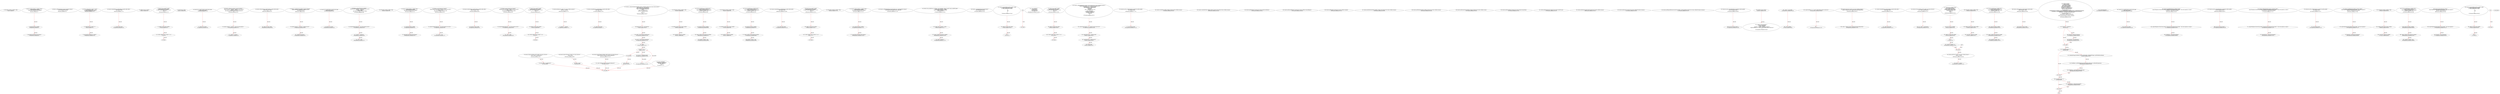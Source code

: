 digraph  {
13 [label="2_ bool public payedOut_unchk33 = false;\n13-new_variable-3-3", method="", type_label=new_variable];
20 [label="3_ function withdrawLeftOver_unchk33() public {\n        require(payedOut_unchk33);\n        msg.sender.send(address(this).balance);\n    }\n20-function_definition-4-7", method="withdrawLeftOver_unchk33()", type_label=function_definition];
24 [label="4_ require(payedOut_unchk33);\n24-expression_statement-5-5", method="withdrawLeftOver_unchk33()", type_label=expression_statement];
29 [label="5_ msg.sender.send(address(this).balance);\n29-expression_statement-6-6", method="withdrawLeftOver_unchk33()", type_label=expression_statement];
48 [label="8_ function _setMetadata(bytes memory metadata) internal {\n        emit MetadataSet(metadata);\n    }\n48-function_definition-9-11", method="_setMetadata(bytes memory metadata)", type_label=function_definition];
60 [label="11_ function withdrawBal_unchk17 () public{\n	uint64 Balances_unchk17 = 0;\n	msg.sender.send(Balances_unchk17);}\n60-function_definition-12-14", method="withdrawBal_unchk17()", type_label=function_definition];
64 [label="12_ uint64 Balances_unchk17 = 0;\n64-new_variable-13-13", method="withdrawBal_unchk17()", type_label=new_variable];
70 [label="13_ msg.sender.send(Balances_unchk17);\n70-expression_statement-14-14", method="withdrawBal_unchk17()", type_label=expression_statement];
82 [label="16_ function unhandledsend_unchk2(address payable callee) public {\n    callee.send(5 ether);\n  }\n82-function_definition-17-19", method="unhandledsend_unchk2(address payable callee)", type_label=function_definition];
90 [label="17_ callee.send(5 ether);\n90-expression_statement-18-18", method="unhandledsend_unchk2(address payable callee)", type_label=expression_statement];
98 [label="19_ address private _operator;\n98-new_variable-20-20", method="", type_label=new_variable];
103 [label="20_ function bug_unchk43() public{\naddress payable addr_unchk43;\nif (!addr_unchk43.send (10 ether) || 1==1)\n	{revert();}\n}\n103-function_definition-21-25", method="bug_unchk43()", type_label=function_definition];
107 [label="21_ address payable addr_unchk43;\n107-new_variable-22-22", method="bug_unchk43()", type_label=new_variable];
112 [label="22_ if_!addr_unchk43.send (10 ether) || 1==1\n112-if-23-24", method="bug_unchk43()", type_label=if];
1849 [label="22_ end_if", method="bug_unchk43()", type_label=end_if];
128 [label="25_ bool private _status;\n128-new_variable-26-26", method="", type_label=new_variable];
133 [label="26_ function bug_unchk27(address payable addr) public\n      {addr.send (42 ether); }\n133-function_definition-27-28", method="bug_unchk27(address payable addr)", type_label=function_definition];
141 [label="27_ addr.send (42 ether);\n141-expression_statement-28-28", method="bug_unchk27(address payable addr)", type_label=expression_statement];
159 [label="29_ function _setOperator(address operator) internal {\n        require(_operator != operator, \"cannot set same operator\");\n        _operator = operator;\n        emit OperatorUpdated(operator, hasActiveOperator());\n    }\n159-function_definition-30-34", method="_setOperator(address operator)", type_label=function_definition];
167 [label="30_ require(_operator != operator, \"cannot set same operator\");\n167-expression_statement-31-31", method="_setOperator(address operator)", type_label=expression_statement];
177 [label="31_ _operator = operator;\n177-expression_statement-32-32", method="_setOperator(address operator)", type_label=expression_statement];
188 [label="34_ function callnotchecked_unchk37(address payable callee) public {\n    callee.call.value(1 ether);\n  }\n188-function_definition-35-37", method="callnotchecked_unchk37(address payable callee)", type_label=function_definition];
196 [label="35_ callee.call.value(1 ether);\n196-expression_statement-36-36", method="callnotchecked_unchk37(address payable callee)", type_label=expression_statement];
206 [label="37_ function _transferOperator(address operator) internal {\n        require(_operator != address(0), \"operator not set\");\n        _setOperator(operator);\n    }\n206-function_definition-38-41", method="_transferOperator(address operator)", type_label=function_definition];
214 [label="38_ require(_operator != address(0), \"operator not set\");\n214-expression_statement-39-39", method="_transferOperator(address operator)", type_label=expression_statement];
226 [label="39_ _setOperator(operator);\n226-expression_statement-40-40", method="_transferOperator(address operator)", type_label=expression_statement];
231 [label="41_ function bug_unchk3(address payable addr) public\n      {addr.send (42 ether); }\n231-function_definition-42-43", method="bug_unchk3(address payable addr)", type_label=function_definition];
239 [label="42_ addr.send (42 ether);\n239-expression_statement-43-43", method="bug_unchk3(address payable addr)", type_label=expression_statement];
247 [label="43_ function _renounceOperator() internal {\n        require(hasActiveOperator(), \"only when operator active\");\n        _operator = address(0);\n        _status = false;\n        emit OperatorUpdated(address(0), false);\n    }\n247-function_definition-44-49", method="_renounceOperator()", type_label=function_definition];
251 [label="44_ require(hasActiveOperator(), \"only when operator active\");\n251-expression_statement-45-45", method="_renounceOperator()", type_label=expression_statement];
260 [label="45_ _operator = address(0);\n260-expression_statement-46-46", method="_renounceOperator()", type_label=expression_statement];
266 [label="46_ _status = false;\n266-expression_statement-47-47", method="_renounceOperator()", type_label=expression_statement];
280 [label="49_ bool public payedOut_unchk9 = false;\n280-new_variable-50-50", method="", type_label=new_variable];
287 [label="50_ function withdrawLeftOver_unchk9() public {\n        require(payedOut_unchk9);\n        msg.sender.send(address(this).balance);\n    }\n287-function_definition-51-54", method="withdrawLeftOver_unchk9()", type_label=function_definition];
291 [label="51_ require(payedOut_unchk9);\n291-expression_statement-52-52", method="withdrawLeftOver_unchk9()", type_label=expression_statement];
296 [label="52_ msg.sender.send(address(this).balance);\n296-expression_statement-53-53", method="withdrawLeftOver_unchk9()", type_label=expression_statement];
309 [label="54_ function _activateOperator() internal {\n        require(!hasActiveOperator(), \"only when operator not active\");\n        _status = true;\n        emit OperatorUpdated(_operator, true);\n    }\n309-function_definition-55-59", method="_activateOperator()", type_label=function_definition];
313 [label="55_ require(!hasActiveOperator(), \"only when operator not active\");\n313-expression_statement-56-56", method="_activateOperator()", type_label=expression_statement];
323 [label="56_ _status = true;\n323-expression_statement-57-57", method="_activateOperator()", type_label=expression_statement];
335 [label="59_ function callnotchecked_unchk25(address payable callee) public {\n    callee.call.value(1 ether);\n  }\n335-function_definition-60-62", method="callnotchecked_unchk25(address payable callee)", type_label=function_definition];
343 [label="60_ callee.call.value(1 ether);\n343-expression_statement-61-61", method="callnotchecked_unchk25(address payable callee)", type_label=expression_statement];
353 [label="62_ function _deactivateOperator() internal {\n        require(hasActiveOperator(), \"only when operator active\");\n        _status = false;\n        emit OperatorUpdated(_operator, false);\n    }\n353-function_definition-63-67", method="_deactivateOperator()", type_label=function_definition];
357 [label="63_ require(hasActiveOperator(), \"only when operator active\");\n357-expression_statement-64-64", method="_deactivateOperator()", type_label=expression_statement];
366 [label="64_ _status = false;\n366-expression_statement-65-65", method="_deactivateOperator()", type_label=expression_statement];
378 [label="67_ function bug_unchk19() public{\naddress payable addr_unchk19;\nif (!addr_unchk19.send (10 ether) || 1==1)\n	{revert();}\n}\n378-function_definition-68-72", method="bug_unchk19()", type_label=function_definition];
382 [label="68_ address payable addr_unchk19;\n382-new_variable-69-69", method="bug_unchk19()", type_label=new_variable];
387 [label="69_ if_!addr_unchk19.send (10 ether) || 1==1\n387-if-70-71", method="bug_unchk19()", type_label=if];
2124 [label="69_ end_if", method="bug_unchk19()", type_label=end_if];
403 [label="72_ function getOperator() public view returns (address operator) {\n        operator = _operator;\n    }\n403-function_definition-73-75", method="getOperator()", type_label=function_definition];
413 [label="73_ operator = _operator;\n413-expression_statement-74-74", method="getOperator()", type_label=expression_statement];
417 [label="75_ function unhandledsend_unchk26(address payable callee) public {\n    callee.send(5 ether);\n  }\n417-function_definition-76-78", method="unhandledsend_unchk26(address payable callee)", type_label=function_definition];
425 [label="76_ callee.send(5 ether);\n425-expression_statement-77-77", method="unhandledsend_unchk26(address payable callee)", type_label=expression_statement];
433 [label="78_ function isOperator(address caller) public view returns (bool ok) {\n        return (caller == getOperator());\n    }\n433-function_definition-79-81", method="isOperator(address caller)", type_label=function_definition];
447 [label="79_ return (caller == getOperator());\n447-return-80-80", method="isOperator(address caller)", type_label=return];
453 [label="81_ bool public payedOut_unchk20 = false;\n453-new_variable-82-82", method="", type_label=new_variable];
460 [label="82_ address payable public winner_unchk20;\n460-new_variable-83-83", method="", type_label=new_variable];
465 [label="83_ uint public winAmount_unchk20;\n465-new_variable-84-84", method="", type_label=new_variable];
470 [label="84_ function sendToWinner_unchk20() public {\n        require(!payedOut_unchk20);\n        winner_unchk20.send(winAmount_unchk20);\n        payedOut_unchk20 = true;\n    }\n470-function_definition-85-89", method="sendToWinner_unchk20()", type_label=function_definition];
474 [label="85_ require(!payedOut_unchk20);\n474-expression_statement-86-86", method="sendToWinner_unchk20()", type_label=expression_statement];
480 [label="86_ winner_unchk20.send(winAmount_unchk20);\n480-expression_statement-87-87", method="sendToWinner_unchk20()", type_label=expression_statement];
487 [label="87_ payedOut_unchk20 = true;\n487-expression_statement-88-88", method="sendToWinner_unchk20()", type_label=expression_statement];
492 [label="89_ function hasActiveOperator() public view returns (bool ok) {\n        return _status;\n    }\n492-function_definition-90-92", method="hasActiveOperator()", type_label=function_definition];
502 [label="90_ return _status;\n502-return-91-91", method="hasActiveOperator()", type_label=return];
504 [label="92_ bool public payedOut_unchk32 = false;\n504-new_variable-93-93", method="", type_label=new_variable];
511 [label="93_ address payable public winner_unchk32;\n511-new_variable-94-94", method="", type_label=new_variable];
516 [label="94_ uint public winAmount_unchk32;\n516-new_variable-95-95", method="", type_label=new_variable];
521 [label="95_ function sendToWinner_unchk32() public {\n        require(!payedOut_unchk32);\n        winner_unchk32.send(winAmount_unchk32);\n        payedOut_unchk32 = true;\n    }\n521-function_definition-96-100", method="sendToWinner_unchk32()", type_label=function_definition];
525 [label="96_ require(!payedOut_unchk32);\n525-expression_statement-97-97", method="sendToWinner_unchk32()", type_label=expression_statement];
531 [label="97_ winner_unchk32.send(winAmount_unchk32);\n531-expression_statement-98-98", method="sendToWinner_unchk32()", type_label=expression_statement];
538 [label="98_ payedOut_unchk32 = true;\n538-expression_statement-99-99", method="sendToWinner_unchk32()", type_label=expression_statement];
543 [label="100_ function isActiveOperator(address caller) public view returns (bool ok) {\n        return (isOperator(caller) && hasActiveOperator());\n    }\n543-function_definition-101-103", method="isActiveOperator(address caller)", type_label=function_definition];
557 [label="101_ return (isOperator(caller) && hasActiveOperator());\n557-return-102-102", method="isActiveOperator(address caller)", type_label=return];
566 [label="103_ function unhandledsend_unchk38(address payable callee) public {\n    callee.send(5 ether);\n  }\n566-function_definition-104-106", method="unhandledsend_unchk38(address payable callee)", type_label=function_definition];
574 [label="104_ callee.send(5 ether);\n574-expression_statement-105-105", method="unhandledsend_unchk38(address payable callee)", type_label=expression_statement];
585 [label="108_ function bug_unchk31() public{\naddress payable addr_unchk31;\nif (!addr_unchk31.send (10 ether) || 1==1)\n	{revert();}\n}\n585-function_definition-109-113", method="bug_unchk31()", type_label=function_definition];
589 [label="109_ address payable addr_unchk31;\n589-new_variable-110-110", method="bug_unchk31()", type_label=new_variable];
594 [label="110_ if_!addr_unchk31.send (10 ether) || 1==1\n594-if-111-112", method="bug_unchk31()", type_label=if];
2331 [label="110_ end_if", method="bug_unchk31()", type_label=end_if];
620 [label="114_ bool public payedOut_unchk45 = false;\n620-new_variable-115-115", method="", type_label=new_variable];
627 [label="115_ function withdrawLeftOver_unchk45() public {\n        require(payedOut_unchk45);\n        msg.sender.send(address(this).balance);\n    }\n627-function_definition-116-119", method="withdrawLeftOver_unchk45()", type_label=function_definition];
631 [label="116_ require(payedOut_unchk45);\n631-expression_statement-117-117", method="withdrawLeftOver_unchk45()", type_label=expression_statement];
636 [label="117_ msg.sender.send(address(this).balance);\n636-expression_statement-118-118", method="withdrawLeftOver_unchk45()", type_label=expression_statement];
655 [label="120_ function _setMultiHashFormat(uint8 hashFunction, uint8 digestSize) internal {\n        emit HashFormatSet(hashFunction, digestSize);\n    }\n655-function_definition-121-123", method="_setMultiHashFormat(uint8 hashFunction,uint8 digestSize)", type_label=function_definition];
673 [label="123_ function cash_unchk46(uint roundIndex, uint subpotIndex, address payable winner_unchk46) public{\n        uint64 subpot_unchk46 = 3 ether;\n        winner_unchk46.send(subpot_unchk46);   \n        subpot_unchk46= 0;\n}\n673-function_definition-124-128", method="cash_unchk46(uint roundIndex,uint subpotIndex,address payable winner_unchk46)", type_label=function_definition];
689 [label="124_ uint64 subpot_unchk46 = 3 ether;\n689-new_variable-125-125", method="cash_unchk46(uint roundIndex,uint subpotIndex,address payable winner_unchk46)", type_label=new_variable];
696 [label="125_ winner_unchk46.send(subpot_unchk46);\n696-expression_statement-126-126", method="cash_unchk46(uint roundIndex,uint subpotIndex,address payable winner_unchk46)", type_label=expression_statement];
703 [label="126_ subpot_unchk46= 0;\n703-expression_statement-127-127", method="cash_unchk46(uint roundIndex,uint subpotIndex,address payable winner_unchk46)", type_label=expression_statement];
707 [label="128_ function _submitHash(bytes32 hash) internal {\n        emit HashSubmitted(hash);\n    }\n707-function_definition-129-131", method="_submitHash(bytes32 hash)", type_label=function_definition];
719 [label="131_ function UncheckedExternalCall_unchk4 () public\n{  address payable addr_unchk4;\n   if (! addr_unchk4.send (42 ether))  \n      { \n      }\n	else\n      { \n      }\n}\n719-function_definition-132-140", method="UncheckedExternalCall_unchk4()", type_label=function_definition];
723 [label="132_ address payable addr_unchk4;\n723-new_variable-133-133", method="UncheckedExternalCall_unchk4()", type_label=new_variable];
728 [label="133_ if\n728-if-134-139", method="UncheckedExternalCall_unchk4()", type_label=if];
2465 [label="133_ end_if", method="UncheckedExternalCall_unchk4()", type_label=end_if];
742 [label="142_ struct MultiHash {\n        bytes32 hash;\n        uint8 hashFunction;\n        uint8 digestSize;\n    }\n742-expression_statement-143-147", method="MultiHash()", type_label=expression_statement];
756 [label="147_ function _combineMultiHash(MultiHash memory multihash) internal pure returns (bytes memory) {\n        bytes memory out = new bytes(34);\n        out[0] = byte(multihash.hashFunction);\n        out[1] = byte(multihash.digestSize);\n        uint8 i;\n        for (i = 0; i < 32; i++) {\n          out[i+2] = multihash.hash[i];\n        }\n        return out;\n    }\n756-function_definition-148-157", method="_combineMultiHash(MultiHash memory multihash)", type_label=function_definition];
770 [label="148_ bytes memory out = new bytes(34);\n770-new_variable-149-149", method="_combineMultiHash(MultiHash memory multihash)", type_label=new_variable];
781 [label="149_ out[0] = byte(multihash.hashFunction);\n781-expression_statement-150-150", method="_combineMultiHash(MultiHash memory multihash)", type_label=expression_statement];
791 [label="150_ out[1] = byte(multihash.digestSize);\n791-expression_statement-151-151", method="_combineMultiHash(MultiHash memory multihash)", type_label=expression_statement];
801 [label="151_ uint8 i;\n801-new_variable-152-152", method="_combineMultiHash(MultiHash memory multihash)", type_label=new_variable];
806 [label="152_ for(i < 32;;i++)\n806-for-153-155", method="_combineMultiHash(MultiHash memory multihash)", type_label=for];
2543 [label="152_ end_loop", method="_combineMultiHash(MultiHash memory multihash)", type_label=end_loop];
815 [label="152_ i++\n815-expression_statement-153-153", method="_combineMultiHash(MultiHash memory multihash)", type_label=expression_statement];
818 [label="153_ out[i+2] = multihash.hash[i];\n818-expression_statement-154-154", method="_combineMultiHash(MultiHash memory multihash)", type_label=expression_statement];
830 [label="155_ return out;\n830-return-156-156", method="_combineMultiHash(MultiHash memory multihash)", type_label=return];
832 [label="157_ function bug_unchk7() public{\naddress payable addr_unchk7;\nif (!addr_unchk7.send (10 ether) || 1==1)\n	{revert();}\n}\n832-function_definition-158-162", method="bug_unchk7()", type_label=function_definition];
836 [label="158_ address payable addr_unchk7;\n836-new_variable-159-159", method="bug_unchk7()", type_label=new_variable];
841 [label="159_ if_!addr_unchk7.send (10 ether) || 1==1\n841-if-160-161", method="bug_unchk7()", type_label=if];
2578 [label="159_ end_if", method="bug_unchk7()", type_label=end_if];
857 [label="162_ function _splitMultiHash(bytes memory source) internal pure returns (MultiHash memory) {\n        require(source.length == 34, \"length of source must be 34\");\n        uint8 hashFunction = uint8(source[0]);\n        uint8 digestSize = uint8(source[1]);\n        bytes32 hash;\n        assembly {\n          hash := mload(add(source, 34))\n        }\n        return (MultiHash({\n          hashFunction: hashFunction,\n          digestSize: digestSize,\n          hash: hash\n        }));\n    }\n857-function_definition-163-176", method="_splitMultiHash(bytes memory source)", type_label=function_definition];
871 [label="163_ require(source.length == 34, \"length of source must be 34\");\n871-expression_statement-164-164", method="_splitMultiHash(bytes memory source)", type_label=expression_statement];
883 [label="164_ uint8 hashFunction = uint8(source[0]);\n883-new_variable-165-165", method="_splitMultiHash(bytes memory source)", type_label=new_variable];
893 [label="165_ uint8 digestSize = uint8(source[1]);\n893-new_variable-166-166", method="_splitMultiHash(bytes memory source)", type_label=new_variable];
903 [label="166_ bytes32 hash;\n903-new_variable-167-167", method="_splitMultiHash(bytes memory source)", type_label=new_variable];
921 [label="170_ return (MultiHash({\n          hashFunction: hashFunction,\n          digestSize: digestSize,\n          hash: hash\n        }));\n921-return-171-175", method="_splitMultiHash(bytes memory source)", type_label=return];
935 [label="176_ function my_func_unchk23(address payable dst) public payable{\n        dst.send(msg.value);\n    }\n935-function_definition-177-179", method="my_func_unchk23(address payable dst)", type_label=function_definition];
944 [label="177_ dst.send(msg.value);\n944-expression_statement-178-178", method="my_func_unchk23(address payable dst)", type_label=expression_statement];
974 [label="182_ function create(bytes calldata initData) external returns (address instance);\n974-function_definition-183-183", method="create(bytes calldata initData)", type_label=function_definition];
986 [label="183_ function createSalty(bytes calldata initData, bytes32 salt) external returns (address instance);\n986-function_definition-184-184", method="createSalty(bytes calldata initData,bytes32 salt)", type_label=function_definition];
1002 [label="184_ function getInitSelector() external view returns (bytes4 initSelector);\n1002-function_definition-185-185", method="getInitSelector()", type_label=function_definition];
1011 [label="185_ function getInstanceRegistry() external view returns (address instanceRegistry);\n1011-function_definition-186-186", method="getInstanceRegistry()", type_label=function_definition];
1020 [label="186_ function getTemplate() external view returns (address template);\n1020-function_definition-187-187", method="getTemplate()", type_label=function_definition];
1029 [label="187_ function getSaltyInstance(bytes calldata, bytes32 salt) external view returns (address instance);\n1029-function_definition-188-188", method="getSaltyInstance(bytes calldata,bytes32 salt)", type_label=function_definition];
1045 [label="188_ function getNextInstance(bytes calldata) external view returns (address instance);\n1045-function_definition-189-189", method="getNextInstance(bytes calldata)", type_label=function_definition];
1057 [label="189_ function getInstanceCreator(address instance) external view returns (address creator);\n1057-function_definition-190-190", method="getInstanceCreator(address instance)", type_label=function_definition];
1070 [label="190_ function getInstanceType() external view returns (bytes4 instanceType);\n1070-function_definition-191-191", method="getInstanceType()", type_label=function_definition];
1079 [label="191_ function getInstanceCount() external view returns (uint256 count);\n1079-function_definition-192-192", method="getInstanceCount()", type_label=function_definition];
1088 [label="192_ function getInstance(uint256 index) external view returns (address instance);\n1088-function_definition-193-193", method="getInstance(uint256 index)", type_label=function_definition];
1101 [label="193_ function getInstances() external view returns (address[] memory instances);\n1101-function_definition-194-194", method="getInstances()", type_label=function_definition];
1111 [label="194_ function getPaginatedInstances(uint256 startIndex, uint256 endIndex) external view returns (address[] memory instances);\n1111-function_definition-195-195", method="getPaginatedInstances(uint256 startIndex,uint256 endIndex)", type_label=function_definition];
1132 [label="197_ function my_func_uncheck48(address payable dst) public payable{\n        dst.call.value(msg.value)(\"\");\n    }\n1132-function_definition-198-200", method="my_func_uncheck48(address payable dst)", type_label=function_definition];
1141 [label="198_ dst.call.value(msg.value)(\"\");\n1141-expression_statement-199-199", method="my_func_uncheck48(address payable dst)", type_label=expression_statement];
1156 [label="200_ address private _factory;\n1156-new_variable-201-201", method="", type_label=new_variable];
1161 [label="201_ modifier initializeTemplate() {\n        _factory = msg.sender;\n        uint32 codeSize;\n        assembly { codeSize := extcodesize(address) }\n        require(codeSize == 0, \"must be called within contract constructor\");\n        _;\n    }\n1161-expression_statement-202-208", method="", type_label=expression_statement];
1164 [label="202_ _factory = msg.sender;\n1164-expression_statement-203-203", method="", type_label=expression_statement];
1170 [label="203_ uint32 codeSize;\n1170-new_variable-204-204", method="", type_label=new_variable];
1184 [label="205_ require(codeSize == 0, \"must be called within contract constructor\");\n1184-expression_statement-206-206", method="", type_label=expression_statement];
1194 [label="206_ _;\n1194-expression_statement-207-207", method="", type_label=expression_statement];
1196 [label="208_ function getCreator() public view returns (address creator) {\n        creator = iFactory(_factory).getInstanceCreator(address(this));\n    }\n1196-function_definition-209-211", method="getCreator()", type_label=function_definition];
1206 [label="209_ creator = iFactory(_factory).getInstanceCreator(address(this));\n1206-expression_statement-210-210", method="getCreator()", type_label=expression_statement];
1220 [label="211_ function unhandledsend_unchk14(address payable callee) public {\n    callee.send(5 ether);\n  }\n1220-function_definition-212-214", method="unhandledsend_unchk14(address payable callee)", type_label=function_definition];
1228 [label="212_ callee.send(5 ether);\n1228-expression_statement-213-213", method="unhandledsend_unchk14(address payable callee)", type_label=expression_statement];
1236 [label="214_ function isCreator(address caller) public view returns (bool ok) {\n        ok = (caller == getCreator());\n    }\n1236-function_definition-215-217", method="isCreator(address caller)", type_label=function_definition];
1250 [label="215_ ok = (caller == getCreator());\n1250-expression_statement-216-216", method="isCreator(address caller)", type_label=expression_statement];
1258 [label="217_ function bug_unchk30() public{\nuint receivers_unchk30;\naddress payable addr_unchk30;\nif (!addr_unchk30.send(42 ether))\n	{receivers_unchk30 +=1;}\nelse\n	{revert();}\n}\n1258-function_definition-218-225", method="bug_unchk30()", type_label=function_definition];
1262 [label="218_ uint receivers_unchk30;\n1262-new_variable-219-219", method="bug_unchk30()", type_label=new_variable];
1267 [label="219_ address payable addr_unchk30;\n1267-new_variable-220-220", method="bug_unchk30()", type_label=new_variable];
1272 [label="220_ if\n1272-if-221-224", method="bug_unchk30()", type_label=if];
3009 [label="220_ end_if", method="bug_unchk30()", type_label=end_if];
1282 [label="221_ receivers_unchk30 +=1;\n1282-expression_statement-222-222", method="bug_unchk30()", type_label=expression_statement];
1289 [label="225_ function getFactory() public view returns (address factory) {\n        factory = _factory;\n    }\n1289-function_definition-226-228", method="getFactory()", type_label=function_definition];
1299 [label="226_ factory = _factory;\n1299-expression_statement-227-227", method="getFactory()", type_label=expression_statement];
1303 [label="228_ bool public payedOut_unchk8 = false;\n1303-new_variable-229-229", method="", type_label=new_variable];
1310 [label="229_ address payable public winner_unchk8;\n1310-new_variable-230-230", method="", type_label=new_variable];
1315 [label="230_ uint public winAmount_unchk8;\n1315-new_variable-231-231", method="", type_label=new_variable];
1320 [label="231_ function sendToWinner_unchk8() public {\n        require(!payedOut_unchk8);\n        winner_unchk8.send(winAmount_unchk8);\n        payedOut_unchk8 = true;\n    }\n1320-function_definition-232-236", method="sendToWinner_unchk8()", type_label=function_definition];
1324 [label="232_ require(!payedOut_unchk8);\n1324-expression_statement-233-233", method="sendToWinner_unchk8()", type_label=expression_statement];
1330 [label="233_ winner_unchk8.send(winAmount_unchk8);\n1330-expression_statement-234-234", method="sendToWinner_unchk8()", type_label=expression_statement];
1337 [label="234_ payedOut_unchk8 = true;\n1337-expression_statement-235-235", method="sendToWinner_unchk8()", type_label=expression_statement];
1360 [label="238_ function callnotchecked_unchk13(address callee) public {\n    callee.call.value(1 ether);\n  }\n1360-function_definition-239-241", method="callnotchecked_unchk13(address callee)", type_label=function_definition];
1368 [label="239_ callee.call.value(1 ether);\n1368-expression_statement-240-240", method="callnotchecked_unchk13(address callee)", type_label=expression_statement];
1392 [label="242_ function initialize(\n        address operator,\n        bytes memory multihash,\n        bytes memory metadata\n    ) public initializeTemplate() {\n        if (operator != address(0)) {\n            Operated._setOperator(operator);\n            Operated._activateOperator();\n        }\n        if (multihash.length != 0) {\n            MultiHashWrapper.MultiHash memory multihashObj = MultiHashWrapper._splitMultiHash(multihash);\n            ProofHashes._setMultiHashFormat(multihashObj.hashFunction, multihashObj.digestSize);\n            ProofHashes._submitHash(multihashObj.hash);\n        }\n        if (metadata.length != 0) {\n            EventMetadata._setMetadata(metadata);\n        }\n        emit Initialized(operator, multihash, metadata);\n    }\n1392-function_definition-243-261", method="initialize(address operator,bytes memory multihash,bytes memory metadata)", type_label=function_definition];
1407 [label="246_ initializeTemplate()\n1407-expression_statement-247-247", method="initialize(address operator,bytes memory multihash,bytes memory metadata)", type_label=expression_statement];
1410 [label="247_ if_operator != address(0)\n1410-if-248-251", method="initialize(address operator,bytes memory multihash,bytes memory metadata)", type_label=if];
3147 [label="247_ end_if", method="initialize(address operator,bytes memory multihash,bytes memory metadata)", type_label=end_if];
1417 [label="248_ Operated._setOperator(operator);\n1417-expression_statement-249-249", method="initialize(address operator,bytes memory multihash,bytes memory metadata)", type_label=expression_statement];
1424 [label="249_ Operated._activateOperator();\n1424-expression_statement-250-250", method="initialize(address operator,bytes memory multihash,bytes memory metadata)", type_label=expression_statement];
1429 [label="251_ if_multihash.length != 0\n1429-if-252-256", method="initialize(address operator,bytes memory multihash,bytes memory metadata)", type_label=if];
3166 [label="251_ end_if", method="initialize(address operator,bytes memory multihash,bytes memory metadata)", type_label=end_if];
1436 [label="252_ MultiHashWrapper.MultiHash memory multihashObj = MultiHashWrapper._splitMultiHash(multihash);\n1436-new_variable-253-253", method="initialize(address operator,bytes memory multihash,bytes memory metadata)", type_label=new_variable];
1449 [label="253_ ProofHashes._setMultiHashFormat(multihashObj.hashFunction, multihashObj.digestSize);\n1449-expression_statement-254-254", method="initialize(address operator,bytes memory multihash,bytes memory metadata)", type_label=expression_statement];
1462 [label="254_ ProofHashes._submitHash(multihashObj.hash);\n1462-expression_statement-255-255", method="initialize(address operator,bytes memory multihash,bytes memory metadata)", type_label=expression_statement];
1471 [label="256_ if_metadata.length != 0\n1471-if-257-259", method="initialize(address operator,bytes memory multihash,bytes memory metadata)", type_label=if];
3208 [label="256_ end_if", method="initialize(address operator,bytes memory multihash,bytes memory metadata)", type_label=end_if];
1478 [label="257_ EventMetadata._setMetadata(metadata);\n1478-expression_statement-258-258", method="initialize(address operator,bytes memory multihash,bytes memory metadata)", type_label=expression_statement];
1493 [label="261_ function bug_unchk39(address payable addr) public\n      {addr.send (4 ether); }\n1493-function_definition-262-263", method="bug_unchk39(address payable addr)", type_label=function_definition];
1501 [label="262_ addr.send (4 ether);\n1501-expression_statement-263-263", method="bug_unchk39(address payable addr)", type_label=expression_statement];
1509 [label="263_ function submitHash(bytes32 multihash) public {\n        require(Template.isCreator(msg.sender) || Operated.isActiveOperator(msg.sender), \"only active operator or creator\");\n        ProofHashes._submitHash(multihash);\n    }\n1509-function_definition-264-267", method="submitHash(bytes32 multihash)", type_label=function_definition];
1517 [label="264_ require(Template.isCreator(msg.sender) || Operated.isActiveOperator(msg.sender), \"only active operator or creator\");\n1517-expression_statement-265-265", method="submitHash(bytes32 multihash)", type_label=expression_statement];
1541 [label="265_ ProofHashes._submitHash(multihash);\n1541-expression_statement-266-266", method="submitHash(bytes32 multihash)", type_label=expression_statement];
1548 [label="267_ function my_func_uncheck36(address payable dst) public payable{\n        dst.call.value(msg.value)(\"\");\n    }\n1548-function_definition-268-270", method="my_func_uncheck36(address payable dst)", type_label=function_definition];
1557 [label="268_ dst.call.value(msg.value)(\"\");\n1557-expression_statement-269-269", method="my_func_uncheck36(address payable dst)", type_label=expression_statement];
1572 [label="270_ function setMetadata(bytes memory metadata) public {\n        require(Template.isCreator(msg.sender) || Operated.isActiveOperator(msg.sender), \"only active operator or creator\");\n        EventMetadata._setMetadata(metadata);\n    }\n1572-function_definition-271-274", method="setMetadata(bytes memory metadata)", type_label=function_definition];
1580 [label="271_ require(Template.isCreator(msg.sender) || Operated.isActiveOperator(msg.sender), \"only active operator or creator\");\n1580-expression_statement-272-272", method="setMetadata(bytes memory metadata)", type_label=expression_statement];
1604 [label="272_ EventMetadata._setMetadata(metadata);\n1604-expression_statement-273-273", method="setMetadata(bytes memory metadata)", type_label=expression_statement];
1611 [label="274_ function my_func_unchk35(address payable dst) public payable{\n        dst.send(msg.value);\n    }\n1611-function_definition-275-277", method="my_func_unchk35(address payable dst)", type_label=function_definition];
1620 [label="275_ dst.send(msg.value);\n1620-expression_statement-276-276", method="my_func_unchk35(address payable dst)", type_label=expression_statement];
1629 [label="277_ function transferOperator(address operator) public {\n        require(Operated.isActiveOperator(msg.sender), \"only active operator\");\n        Operated._transferOperator(operator);\n    }\n1629-function_definition-278-281", method="transferOperator(address operator)", type_label=function_definition];
1637 [label="278_ require(Operated.isActiveOperator(msg.sender), \"only active operator\");\n1637-expression_statement-279-279", method="transferOperator(address operator)", type_label=expression_statement];
1652 [label="279_ Operated._transferOperator(operator);\n1652-expression_statement-280-280", method="transferOperator(address operator)", type_label=expression_statement];
1659 [label="281_ bool public payedOut_unchk44 = false;\n1659-new_variable-282-282", method="", type_label=new_variable];
1666 [label="282_ address payable public winner_unchk44;\n1666-new_variable-283-283", method="", type_label=new_variable];
1671 [label="283_ uint public winAmount_unchk44;\n1671-new_variable-284-284", method="", type_label=new_variable];
1676 [label="284_ function sendToWinner_unchk44() public {\n        require(!payedOut_unchk44);\n        winner_unchk44.send(winAmount_unchk44);\n        payedOut_unchk44 = true;\n    }\n1676-function_definition-285-289", method="sendToWinner_unchk44()", type_label=function_definition];
1680 [label="285_ require(!payedOut_unchk44);\n1680-expression_statement-286-286", method="sendToWinner_unchk44()", type_label=expression_statement];
1686 [label="286_ winner_unchk44.send(winAmount_unchk44);\n1686-expression_statement-287-287", method="sendToWinner_unchk44()", type_label=expression_statement];
1693 [label="287_ payedOut_unchk44 = true;\n1693-expression_statement-288-288", method="sendToWinner_unchk44()", type_label=expression_statement];
1698 [label="289_ function renounceOperator() public {\n        require(Operated.isActiveOperator(msg.sender), \"only active operator\");\n        Operated._renounceOperator();\n    }\n1698-function_definition-290-293", method="renounceOperator()", type_label=function_definition];
1702 [label="290_ require(Operated.isActiveOperator(msg.sender), \"only active operator\");\n1702-expression_statement-291-291", method="renounceOperator()", type_label=expression_statement];
1717 [label="291_ Operated._renounceOperator();\n1717-expression_statement-292-292", method="renounceOperator()", type_label=expression_statement];
1722 [label="293_ function UncheckedExternalCall_unchk40 () public\n{  address payable addr_unchk40;\n   if (! addr_unchk40.send (2 ether))  \n      { \n      }\n	else\n      { \n      }\n}\n1722-function_definition-294-302", method="UncheckedExternalCall_unchk40()", type_label=function_definition];
1726 [label="294_ address payable addr_unchk40;\n1726-new_variable-295-295", method="UncheckedExternalCall_unchk40()", type_label=new_variable];
1731 [label="295_ if\n1731-if-296-301", method="UncheckedExternalCall_unchk40()", type_label=if];
3468 [label="295_ end_if", method="UncheckedExternalCall_unchk40()", type_label=end_if];
1 [label="0_ start_node", method="", type_label=start];
2 [label="0_ exit_node", method="", type_label=exit];
738;
1287;
1485;
1741;
20 -> 24  [color=red, controlflow_type=next_line, edge_type=CFG_edge, key=0, label=next_line];
24 -> 29  [color=red, controlflow_type=next_line, edge_type=CFG_edge, key=0, label=next_line];
60 -> 64  [color=red, controlflow_type=next_line, edge_type=CFG_edge, key=0, label=next_line];
64 -> 70  [color=red, controlflow_type=next_line, edge_type=CFG_edge, key=0, label=next_line];
82 -> 90  [color=red, controlflow_type=next_line, edge_type=CFG_edge, key=0, label=next_line];
103 -> 107  [color=red, controlflow_type=next_line, edge_type=CFG_edge, key=0, label=next_line];
107 -> 112  [color=red, controlflow_type=next_line, edge_type=CFG_edge, key=0, label=next_line];
112 -> 1849  [color=red, controlflow_type=neg_next, edge_type=CFG_edge, key=0, label=neg_next];
133 -> 141  [color=red, controlflow_type=next_line, edge_type=CFG_edge, key=0, label=next_line];
159 -> 167  [color=red, controlflow_type=next_line, edge_type=CFG_edge, key=0, label=next_line];
167 -> 177  [color=red, controlflow_type=next_line, edge_type=CFG_edge, key=0, label=next_line];
188 -> 196  [color=red, controlflow_type=next_line, edge_type=CFG_edge, key=0, label=next_line];
206 -> 214  [color=red, controlflow_type=next_line, edge_type=CFG_edge, key=0, label=next_line];
214 -> 226  [color=red, controlflow_type=next_line, edge_type=CFG_edge, key=0, label=next_line];
231 -> 239  [color=red, controlflow_type=next_line, edge_type=CFG_edge, key=0, label=next_line];
247 -> 251  [color=red, controlflow_type=next_line, edge_type=CFG_edge, key=0, label=next_line];
251 -> 260  [color=red, controlflow_type=next_line, edge_type=CFG_edge, key=0, label=next_line];
260 -> 266  [color=red, controlflow_type=next_line, edge_type=CFG_edge, key=0, label=next_line];
287 -> 291  [color=red, controlflow_type=next_line, edge_type=CFG_edge, key=0, label=next_line];
291 -> 296  [color=red, controlflow_type=next_line, edge_type=CFG_edge, key=0, label=next_line];
309 -> 313  [color=red, controlflow_type=next_line, edge_type=CFG_edge, key=0, label=next_line];
313 -> 323  [color=red, controlflow_type=next_line, edge_type=CFG_edge, key=0, label=next_line];
335 -> 343  [color=red, controlflow_type=next_line, edge_type=CFG_edge, key=0, label=next_line];
353 -> 357  [color=red, controlflow_type=next_line, edge_type=CFG_edge, key=0, label=next_line];
357 -> 366  [color=red, controlflow_type=next_line, edge_type=CFG_edge, key=0, label=next_line];
378 -> 382  [color=red, controlflow_type=next_line, edge_type=CFG_edge, key=0, label=next_line];
382 -> 387  [color=red, controlflow_type=next_line, edge_type=CFG_edge, key=0, label=next_line];
387 -> 2124  [color=red, controlflow_type=neg_next, edge_type=CFG_edge, key=0, label=neg_next];
403 -> 413  [color=red, controlflow_type=next_line, edge_type=CFG_edge, key=0, label=next_line];
417 -> 425  [color=red, controlflow_type=next_line, edge_type=CFG_edge, key=0, label=next_line];
433 -> 447  [color=red, controlflow_type=next_line, edge_type=CFG_edge, key=0, label=next_line];
447 -> 2  [color=red, controlflow_type=return_exit, edge_type=CFG_edge, key=0, label=return_exit];
453 -> 460  [color=red, controlflow_type=next_line, edge_type=CFG_edge, key=0, label=next_line];
460 -> 465  [color=red, controlflow_type=next_line, edge_type=CFG_edge, key=0, label=next_line];
470 -> 474  [color=red, controlflow_type=next_line, edge_type=CFG_edge, key=0, label=next_line];
474 -> 480  [color=red, controlflow_type=next_line, edge_type=CFG_edge, key=0, label=next_line];
480 -> 487  [color=red, controlflow_type=next_line, edge_type=CFG_edge, key=0, label=next_line];
492 -> 502  [color=red, controlflow_type=next_line, edge_type=CFG_edge, key=0, label=next_line];
502 -> 2  [color=red, controlflow_type=return_exit, edge_type=CFG_edge, key=0, label=return_exit];
504 -> 511  [color=red, controlflow_type=next_line, edge_type=CFG_edge, key=0, label=next_line];
511 -> 516  [color=red, controlflow_type=next_line, edge_type=CFG_edge, key=0, label=next_line];
521 -> 525  [color=red, controlflow_type=next_line, edge_type=CFG_edge, key=0, label=next_line];
525 -> 531  [color=red, controlflow_type=next_line, edge_type=CFG_edge, key=0, label=next_line];
531 -> 538  [color=red, controlflow_type=next_line, edge_type=CFG_edge, key=0, label=next_line];
543 -> 557  [color=red, controlflow_type=next_line, edge_type=CFG_edge, key=0, label=next_line];
557 -> 2  [color=red, controlflow_type=return_exit, edge_type=CFG_edge, key=0, label=return_exit];
566 -> 574  [color=red, controlflow_type=next_line, edge_type=CFG_edge, key=0, label=next_line];
585 -> 589  [color=red, controlflow_type=next_line, edge_type=CFG_edge, key=0, label=next_line];
589 -> 594  [color=red, controlflow_type=next_line, edge_type=CFG_edge, key=0, label=next_line];
594 -> 2331  [color=red, controlflow_type=neg_next, edge_type=CFG_edge, key=0, label=neg_next];
627 -> 631  [color=red, controlflow_type=next_line, edge_type=CFG_edge, key=0, label=next_line];
631 -> 636  [color=red, controlflow_type=next_line, edge_type=CFG_edge, key=0, label=next_line];
673 -> 689  [color=red, controlflow_type=next_line, edge_type=CFG_edge, key=0, label=next_line];
689 -> 696  [color=red, controlflow_type=next_line, edge_type=CFG_edge, key=0, label=next_line];
696 -> 703  [color=red, controlflow_type=next_line, edge_type=CFG_edge, key=0, label=next_line];
719 -> 723  [color=red, controlflow_type=next_line, edge_type=CFG_edge, key=0, label=next_line];
723 -> 728  [color=red, controlflow_type=next_line, edge_type=CFG_edge, key=0, label=next_line];
756 -> 770  [color=red, controlflow_type=next_line, edge_type=CFG_edge, key=0, label=next_line];
770 -> 781  [color=red, controlflow_type=next_line, edge_type=CFG_edge, key=0, label=next_line];
781 -> 791  [color=red, controlflow_type=next_line, edge_type=CFG_edge, key=0, label=next_line];
791 -> 801  [color=red, controlflow_type=next_line, edge_type=CFG_edge, key=0, label=next_line];
801 -> 806  [color=red, controlflow_type=next_line, edge_type=CFG_edge, key=0, label=next_line];
806 -> 818  [color=red, controlflow_type=pos_next, edge_type=CFG_edge, key=0, label=pos_next];
806 -> 2543  [color=red, controlflow_type=neg_next, edge_type=CFG_edge, key=0, label=neg_next];
2543 -> 830  [color=red, controlflow_type=next_line, edge_type=CFG_edge, key=0, label=next_line];
815 -> 806  [color=red, controlflow_type=loop_update, edge_type=CFG_edge, key=0, label=loop_update];
818 -> 815  [color=red, controlflow_type=loop_update, edge_type=CFG_edge, key=0, label=loop_update];
830 -> 2  [color=red, controlflow_type=return_exit, edge_type=CFG_edge, key=0, label=return_exit];
832 -> 836  [color=red, controlflow_type=next_line, edge_type=CFG_edge, key=0, label=next_line];
836 -> 841  [color=red, controlflow_type=next_line, edge_type=CFG_edge, key=0, label=next_line];
841 -> 2578  [color=red, controlflow_type=neg_next, edge_type=CFG_edge, key=0, label=neg_next];
857 -> 871  [color=red, controlflow_type=next_line, edge_type=CFG_edge, key=0, label=next_line];
871 -> 883  [color=red, controlflow_type=next_line, edge_type=CFG_edge, key=0, label=next_line];
883 -> 893  [color=red, controlflow_type=next_line, edge_type=CFG_edge, key=0, label=next_line];
893 -> 903  [color=red, controlflow_type=next_line, edge_type=CFG_edge, key=0, label=next_line];
921 -> 2  [color=red, controlflow_type=return_exit, edge_type=CFG_edge, key=0, label=return_exit];
935 -> 944  [color=red, controlflow_type=next_line, edge_type=CFG_edge, key=0, label=next_line];
1132 -> 1141  [color=red, controlflow_type=next_line, edge_type=CFG_edge, key=0, label=next_line];
1156 -> 1161  [color=red, controlflow_type=next_line, edge_type=CFG_edge, key=0, label=next_line];
1164 -> 1170  [color=red, controlflow_type=next_line, edge_type=CFG_edge, key=0, label=next_line];
1184 -> 1194  [color=red, controlflow_type=next_line, edge_type=CFG_edge, key=0, label=next_line];
1196 -> 1206  [color=red, controlflow_type=next_line, edge_type=CFG_edge, key=0, label=next_line];
1220 -> 1228  [color=red, controlflow_type=next_line, edge_type=CFG_edge, key=0, label=next_line];
1236 -> 1250  [color=red, controlflow_type=next_line, edge_type=CFG_edge, key=0, label=next_line];
1258 -> 1262  [color=red, controlflow_type=next_line, edge_type=CFG_edge, key=0, label=next_line];
1262 -> 1267  [color=red, controlflow_type=next_line, edge_type=CFG_edge, key=0, label=next_line];
1267 -> 1272  [color=red, controlflow_type=next_line, edge_type=CFG_edge, key=0, label=next_line];
1272 -> 1282  [color=red, controlflow_type=pos_next, edge_type=CFG_edge, key=0, label=pos_next];
3009 -> 1289  [color=red, controlflow_type=next_line, edge_type=CFG_edge, key=0, label=next_line];
1282 -> 3009  [color=red, controlflow_type=end_if, edge_type=CFG_edge, key=0, label=end_if];
1289 -> 1299  [color=red, controlflow_type=next_line, edge_type=CFG_edge, key=0, label=next_line];
1303 -> 1310  [color=red, controlflow_type=next_line, edge_type=CFG_edge, key=0, label=next_line];
1310 -> 1315  [color=red, controlflow_type=next_line, edge_type=CFG_edge, key=0, label=next_line];
1320 -> 1324  [color=red, controlflow_type=next_line, edge_type=CFG_edge, key=0, label=next_line];
1324 -> 1330  [color=red, controlflow_type=next_line, edge_type=CFG_edge, key=0, label=next_line];
1330 -> 1337  [color=red, controlflow_type=next_line, edge_type=CFG_edge, key=0, label=next_line];
1360 -> 1368  [color=red, controlflow_type=next_line, edge_type=CFG_edge, key=0, label=next_line];
1392 -> 1410  [color=red, controlflow_type=next_line, edge_type=CFG_edge, key=0, label=next_line];
1410 -> 1417  [color=red, controlflow_type=pos_next, edge_type=CFG_edge, key=0, label=pos_next];
1410 -> 3147  [color=red, controlflow_type=neg_next, edge_type=CFG_edge, key=0, label=neg_next];
3147 -> 1429  [color=red, controlflow_type=next_line, edge_type=CFG_edge, key=0, label=next_line];
1417 -> 1424  [color=red, controlflow_type=next_line, edge_type=CFG_edge, key=0, label=next_line];
1424 -> 3147  [color=red, controlflow_type=end_if, edge_type=CFG_edge, key=0, label=end_if];
1429 -> 1436  [color=red, controlflow_type=pos_next, edge_type=CFG_edge, key=0, label=pos_next];
1429 -> 3166  [color=red, controlflow_type=neg_next, edge_type=CFG_edge, key=0, label=neg_next];
3166 -> 1471  [color=red, controlflow_type=next_line, edge_type=CFG_edge, key=0, label=next_line];
1436 -> 1449  [color=red, controlflow_type=next_line, edge_type=CFG_edge, key=0, label=next_line];
1449 -> 1462  [color=red, controlflow_type=next_line, edge_type=CFG_edge, key=0, label=next_line];
1462 -> 3166  [color=red, controlflow_type=end_if, edge_type=CFG_edge, key=0, label=end_if];
1471 -> 1478  [color=red, controlflow_type=pos_next, edge_type=CFG_edge, key=0, label=pos_next];
1471 -> 3208  [color=red, controlflow_type=neg_next, edge_type=CFG_edge, key=0, label=neg_next];
3208 -> 1485  [color=red, controlflow_type=next_line, edge_type=CFG_edge, key=0, label=next_line];
1478 -> 3208  [color=red, controlflow_type=end_if, edge_type=CFG_edge, key=0, label=end_if];
1493 -> 1501  [color=red, controlflow_type=next_line, edge_type=CFG_edge, key=0, label=next_line];
1509 -> 1517  [color=red, controlflow_type=next_line, edge_type=CFG_edge, key=0, label=next_line];
1517 -> 1541  [color=red, controlflow_type=next_line, edge_type=CFG_edge, key=0, label=next_line];
1548 -> 1557  [color=red, controlflow_type=next_line, edge_type=CFG_edge, key=0, label=next_line];
1572 -> 1580  [color=red, controlflow_type=next_line, edge_type=CFG_edge, key=0, label=next_line];
1580 -> 1604  [color=red, controlflow_type=next_line, edge_type=CFG_edge, key=0, label=next_line];
1611 -> 1620  [color=red, controlflow_type=next_line, edge_type=CFG_edge, key=0, label=next_line];
1629 -> 1637  [color=red, controlflow_type=next_line, edge_type=CFG_edge, key=0, label=next_line];
1637 -> 1652  [color=red, controlflow_type=next_line, edge_type=CFG_edge, key=0, label=next_line];
1659 -> 1666  [color=red, controlflow_type=next_line, edge_type=CFG_edge, key=0, label=next_line];
1666 -> 1671  [color=red, controlflow_type=next_line, edge_type=CFG_edge, key=0, label=next_line];
1676 -> 1680  [color=red, controlflow_type=next_line, edge_type=CFG_edge, key=0, label=next_line];
1680 -> 1686  [color=red, controlflow_type=next_line, edge_type=CFG_edge, key=0, label=next_line];
1686 -> 1693  [color=red, controlflow_type=next_line, edge_type=CFG_edge, key=0, label=next_line];
1698 -> 1702  [color=red, controlflow_type=next_line, edge_type=CFG_edge, key=0, label=next_line];
1702 -> 1717  [color=red, controlflow_type=next_line, edge_type=CFG_edge, key=0, label=next_line];
1722 -> 1726  [color=red, controlflow_type=next_line, edge_type=CFG_edge, key=0, label=next_line];
1726 -> 1731  [color=red, controlflow_type=next_line, edge_type=CFG_edge, key=0, label=next_line];
738 -> 2465  [color=red, controlflow_type=end_if, edge_type=CFG_edge, key=0, label=end_if];
1287 -> 3009  [color=red, controlflow_type=end_if, edge_type=CFG_edge, key=0, label=end_if];
1741 -> 3468  [color=red, controlflow_type=end_if, edge_type=CFG_edge, key=0, label=end_if];
}
